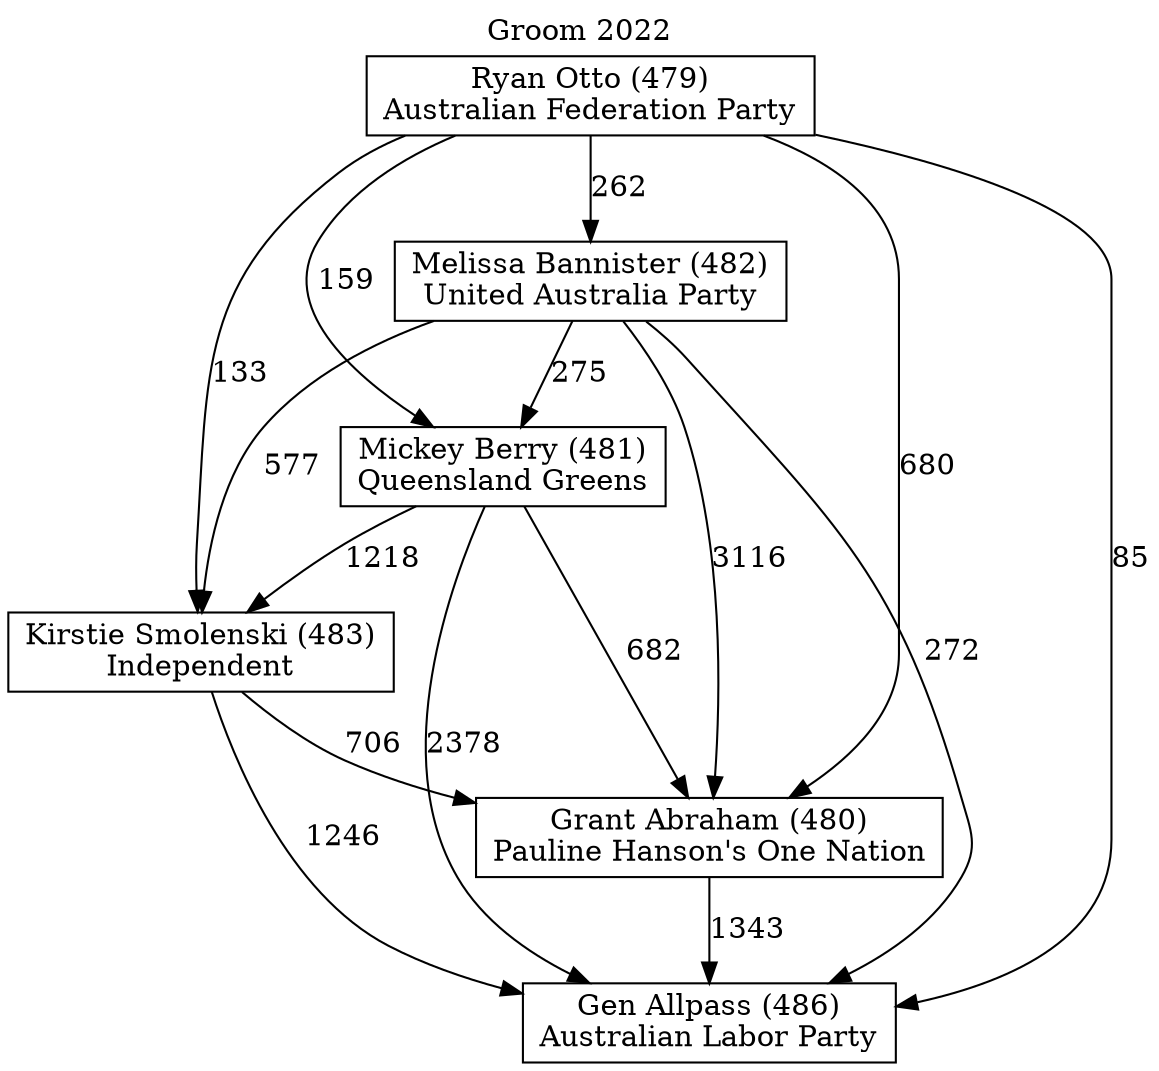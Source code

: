 // House preference flow
digraph "Gen Allpass (486)_Groom_2022" {
	graph [label="Groom 2022" labelloc=t mclimit=10]
	node [shape=box]
	"Grant Abraham (480)" [label="Grant Abraham (480)
Pauline Hanson's One Nation"]
	"Kirstie Smolenski (483)" [label="Kirstie Smolenski (483)
Independent"]
	"Ryan Otto (479)" [label="Ryan Otto (479)
Australian Federation Party"]
	"Gen Allpass (486)" [label="Gen Allpass (486)
Australian Labor Party"]
	"Melissa Bannister (482)" [label="Melissa Bannister (482)
United Australia Party"]
	"Mickey Berry (481)" [label="Mickey Berry (481)
Queensland Greens"]
	"Ryan Otto (479)" -> "Gen Allpass (486)" [label=85]
	"Mickey Berry (481)" -> "Grant Abraham (480)" [label=682]
	"Mickey Berry (481)" -> "Gen Allpass (486)" [label=2378]
	"Ryan Otto (479)" -> "Kirstie Smolenski (483)" [label=133]
	"Melissa Bannister (482)" -> "Kirstie Smolenski (483)" [label=577]
	"Kirstie Smolenski (483)" -> "Grant Abraham (480)" [label=706]
	"Melissa Bannister (482)" -> "Gen Allpass (486)" [label=272]
	"Melissa Bannister (482)" -> "Mickey Berry (481)" [label=275]
	"Kirstie Smolenski (483)" -> "Gen Allpass (486)" [label=1246]
	"Grant Abraham (480)" -> "Gen Allpass (486)" [label=1343]
	"Melissa Bannister (482)" -> "Grant Abraham (480)" [label=3116]
	"Ryan Otto (479)" -> "Melissa Bannister (482)" [label=262]
	"Mickey Berry (481)" -> "Kirstie Smolenski (483)" [label=1218]
	"Ryan Otto (479)" -> "Mickey Berry (481)" [label=159]
	"Ryan Otto (479)" -> "Grant Abraham (480)" [label=680]
}
